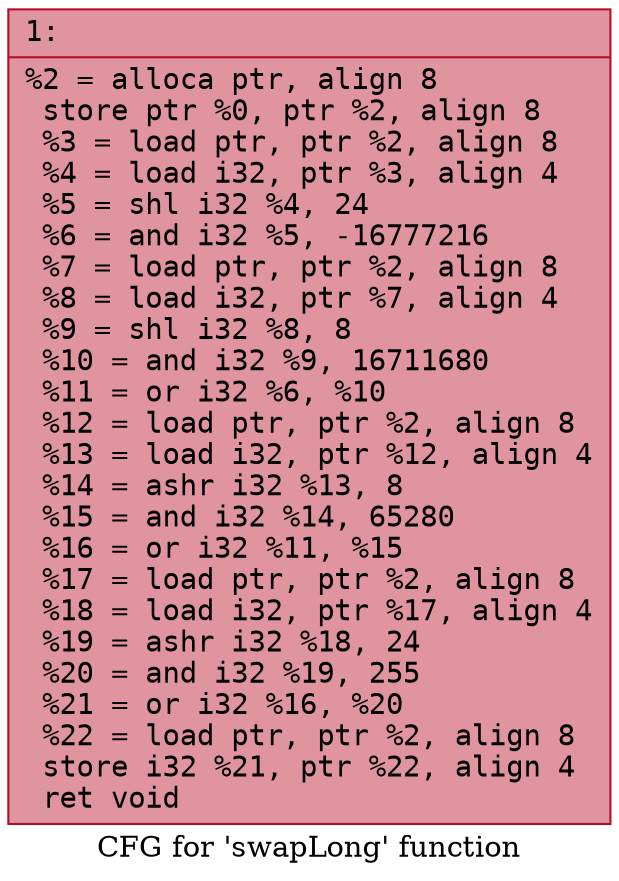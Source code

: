 digraph "CFG for 'swapLong' function" {
	label="CFG for 'swapLong' function";

	Node0x600000b7df40 [shape=record,color="#b70d28ff", style=filled, fillcolor="#b70d2870" fontname="Courier",label="{1:\l|  %2 = alloca ptr, align 8\l  store ptr %0, ptr %2, align 8\l  %3 = load ptr, ptr %2, align 8\l  %4 = load i32, ptr %3, align 4\l  %5 = shl i32 %4, 24\l  %6 = and i32 %5, -16777216\l  %7 = load ptr, ptr %2, align 8\l  %8 = load i32, ptr %7, align 4\l  %9 = shl i32 %8, 8\l  %10 = and i32 %9, 16711680\l  %11 = or i32 %6, %10\l  %12 = load ptr, ptr %2, align 8\l  %13 = load i32, ptr %12, align 4\l  %14 = ashr i32 %13, 8\l  %15 = and i32 %14, 65280\l  %16 = or i32 %11, %15\l  %17 = load ptr, ptr %2, align 8\l  %18 = load i32, ptr %17, align 4\l  %19 = ashr i32 %18, 24\l  %20 = and i32 %19, 255\l  %21 = or i32 %16, %20\l  %22 = load ptr, ptr %2, align 8\l  store i32 %21, ptr %22, align 4\l  ret void\l}"];
}
